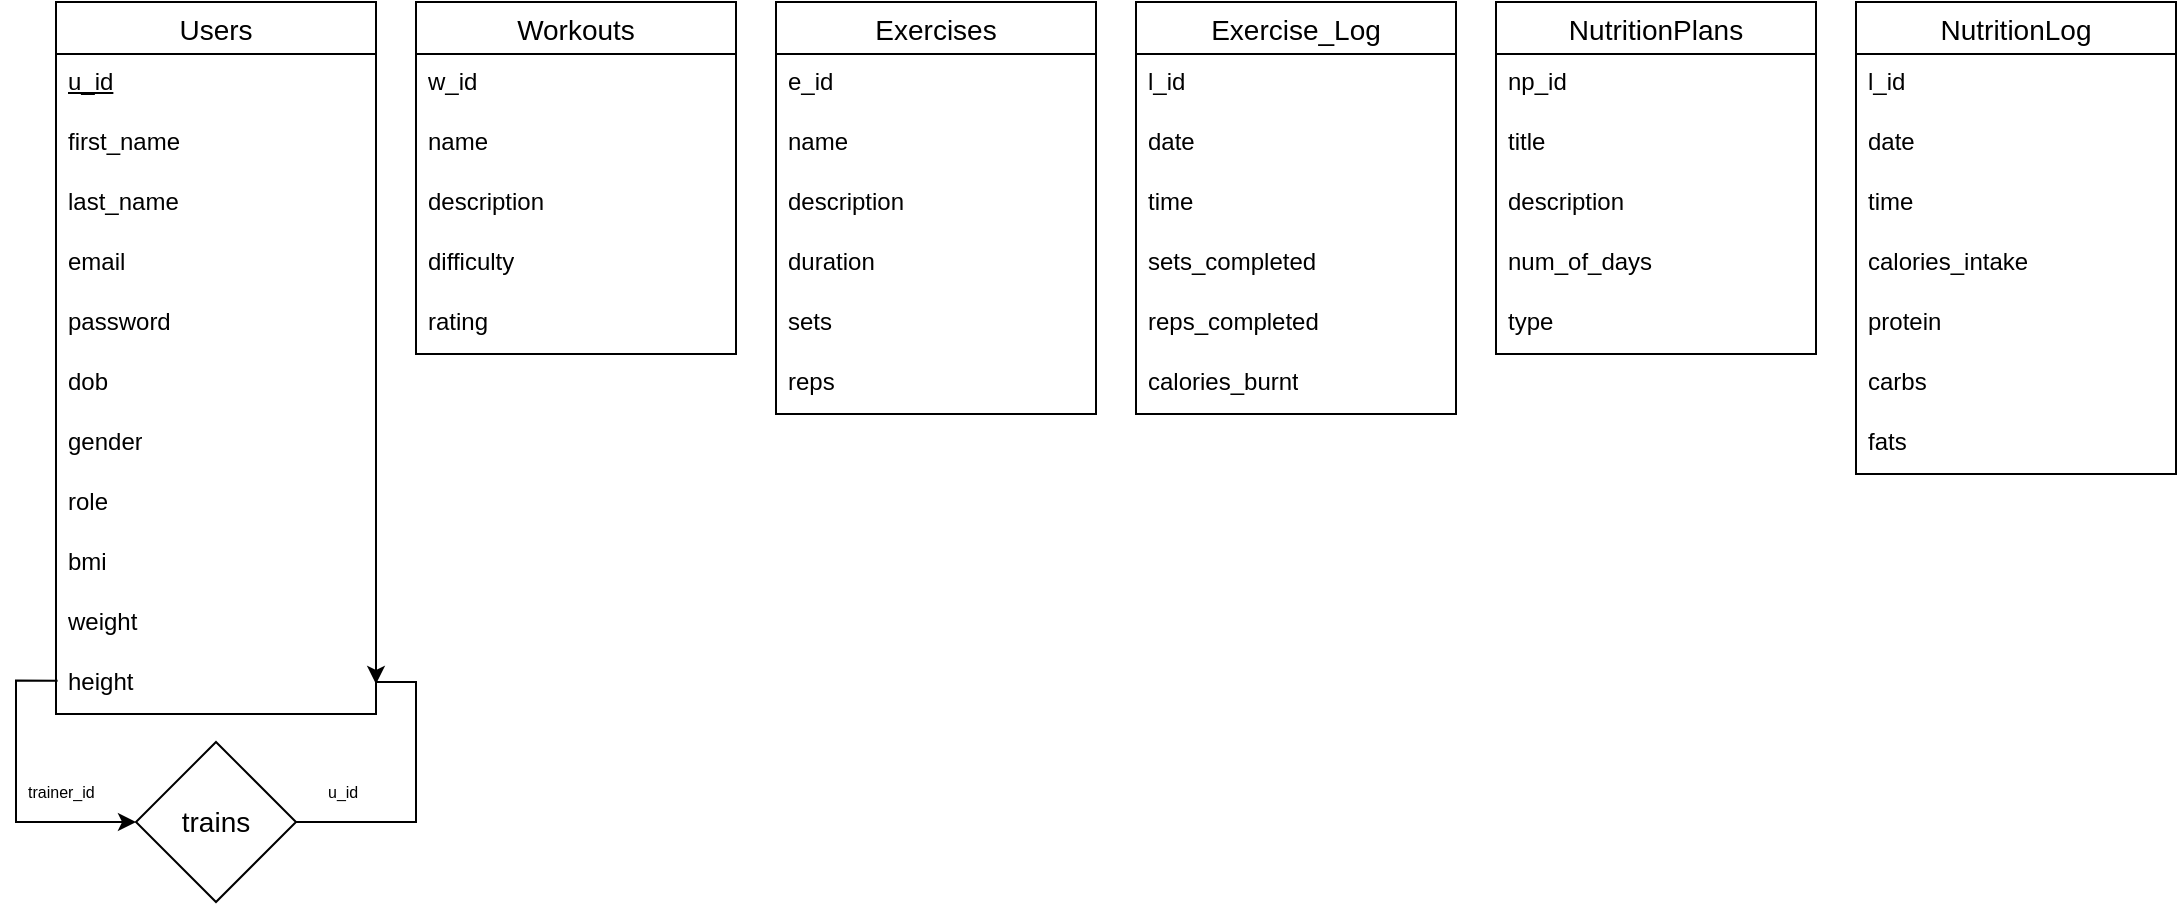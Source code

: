 <mxfile version="23.1.5" type="device">
  <diagram id="R2lEEEUBdFMjLlhIrx00" name="Page-1">
    <mxGraphModel dx="2537" dy="984" grid="1" gridSize="10" guides="1" tooltips="1" connect="1" arrows="1" fold="1" page="1" pageScale="1" pageWidth="850" pageHeight="1100" math="0" shadow="0" extFonts="Permanent Marker^https://fonts.googleapis.com/css?family=Permanent+Marker">
      <root>
        <mxCell id="0" />
        <mxCell id="1" parent="0" />
        <mxCell id="dsEKeWwiXh3vwSFn_Av_-12" value="Workouts" style="swimlane;fontStyle=0;childLayout=stackLayout;horizontal=1;startSize=26;horizontalStack=0;resizeParent=1;resizeParentMax=0;resizeLast=0;collapsible=1;marginBottom=0;align=center;fontSize=14;" vertex="1" parent="1">
          <mxGeometry x="-640" y="10" width="160" height="176" as="geometry" />
        </mxCell>
        <mxCell id="dsEKeWwiXh3vwSFn_Av_-13" value="w_id" style="text;strokeColor=none;fillColor=none;spacingLeft=4;spacingRight=4;overflow=hidden;rotatable=0;points=[[0,0.5],[1,0.5]];portConstraint=eastwest;fontSize=12;whiteSpace=wrap;html=1;" vertex="1" parent="dsEKeWwiXh3vwSFn_Av_-12">
          <mxGeometry y="26" width="160" height="30" as="geometry" />
        </mxCell>
        <mxCell id="dsEKeWwiXh3vwSFn_Av_-14" value="name" style="text;strokeColor=none;fillColor=none;spacingLeft=4;spacingRight=4;overflow=hidden;rotatable=0;points=[[0,0.5],[1,0.5]];portConstraint=eastwest;fontSize=12;whiteSpace=wrap;html=1;" vertex="1" parent="dsEKeWwiXh3vwSFn_Av_-12">
          <mxGeometry y="56" width="160" height="30" as="geometry" />
        </mxCell>
        <mxCell id="dsEKeWwiXh3vwSFn_Av_-15" value="description" style="text;strokeColor=none;fillColor=none;spacingLeft=4;spacingRight=4;overflow=hidden;rotatable=0;points=[[0,0.5],[1,0.5]];portConstraint=eastwest;fontSize=12;whiteSpace=wrap;html=1;" vertex="1" parent="dsEKeWwiXh3vwSFn_Av_-12">
          <mxGeometry y="86" width="160" height="30" as="geometry" />
        </mxCell>
        <mxCell id="dsEKeWwiXh3vwSFn_Av_-17" value="difficulty" style="text;strokeColor=none;fillColor=none;spacingLeft=4;spacingRight=4;overflow=hidden;rotatable=0;points=[[0,0.5],[1,0.5]];portConstraint=eastwest;fontSize=12;whiteSpace=wrap;html=1;" vertex="1" parent="dsEKeWwiXh3vwSFn_Av_-12">
          <mxGeometry y="116" width="160" height="30" as="geometry" />
        </mxCell>
        <mxCell id="dsEKeWwiXh3vwSFn_Av_-18" value="rating" style="text;strokeColor=none;fillColor=none;spacingLeft=4;spacingRight=4;overflow=hidden;rotatable=0;points=[[0,0.5],[1,0.5]];portConstraint=eastwest;fontSize=12;whiteSpace=wrap;html=1;" vertex="1" parent="dsEKeWwiXh3vwSFn_Av_-12">
          <mxGeometry y="146" width="160" height="30" as="geometry" />
        </mxCell>
        <mxCell id="dsEKeWwiXh3vwSFn_Av_-19" value="Exercises" style="swimlane;fontStyle=0;childLayout=stackLayout;horizontal=1;startSize=26;horizontalStack=0;resizeParent=1;resizeParentMax=0;resizeLast=0;collapsible=1;marginBottom=0;align=center;fontSize=14;" vertex="1" parent="1">
          <mxGeometry x="-460" y="10" width="160" height="206" as="geometry" />
        </mxCell>
        <mxCell id="dsEKeWwiXh3vwSFn_Av_-20" value="e_id" style="text;strokeColor=none;fillColor=none;spacingLeft=4;spacingRight=4;overflow=hidden;rotatable=0;points=[[0,0.5],[1,0.5]];portConstraint=eastwest;fontSize=12;whiteSpace=wrap;html=1;" vertex="1" parent="dsEKeWwiXh3vwSFn_Av_-19">
          <mxGeometry y="26" width="160" height="30" as="geometry" />
        </mxCell>
        <mxCell id="dsEKeWwiXh3vwSFn_Av_-22" value="name" style="text;strokeColor=none;fillColor=none;spacingLeft=4;spacingRight=4;overflow=hidden;rotatable=0;points=[[0,0.5],[1,0.5]];portConstraint=eastwest;fontSize=12;whiteSpace=wrap;html=1;" vertex="1" parent="dsEKeWwiXh3vwSFn_Av_-19">
          <mxGeometry y="56" width="160" height="30" as="geometry" />
        </mxCell>
        <mxCell id="dsEKeWwiXh3vwSFn_Av_-23" value="description" style="text;strokeColor=none;fillColor=none;spacingLeft=4;spacingRight=4;overflow=hidden;rotatable=0;points=[[0,0.5],[1,0.5]];portConstraint=eastwest;fontSize=12;whiteSpace=wrap;html=1;" vertex="1" parent="dsEKeWwiXh3vwSFn_Av_-19">
          <mxGeometry y="86" width="160" height="30" as="geometry" />
        </mxCell>
        <mxCell id="dsEKeWwiXh3vwSFn_Av_-24" value="duration" style="text;strokeColor=none;fillColor=none;spacingLeft=4;spacingRight=4;overflow=hidden;rotatable=0;points=[[0,0.5],[1,0.5]];portConstraint=eastwest;fontSize=12;whiteSpace=wrap;html=1;" vertex="1" parent="dsEKeWwiXh3vwSFn_Av_-19">
          <mxGeometry y="116" width="160" height="30" as="geometry" />
        </mxCell>
        <mxCell id="dsEKeWwiXh3vwSFn_Av_-25" value="sets" style="text;strokeColor=none;fillColor=none;spacingLeft=4;spacingRight=4;overflow=hidden;rotatable=0;points=[[0,0.5],[1,0.5]];portConstraint=eastwest;fontSize=12;whiteSpace=wrap;html=1;" vertex="1" parent="dsEKeWwiXh3vwSFn_Av_-19">
          <mxGeometry y="146" width="160" height="30" as="geometry" />
        </mxCell>
        <mxCell id="dsEKeWwiXh3vwSFn_Av_-26" value="reps" style="text;strokeColor=none;fillColor=none;spacingLeft=4;spacingRight=4;overflow=hidden;rotatable=0;points=[[0,0.5],[1,0.5]];portConstraint=eastwest;fontSize=12;whiteSpace=wrap;html=1;" vertex="1" parent="dsEKeWwiXh3vwSFn_Av_-19">
          <mxGeometry y="176" width="160" height="30" as="geometry" />
        </mxCell>
        <mxCell id="dsEKeWwiXh3vwSFn_Av_-27" value="Exercise_Log" style="swimlane;fontStyle=0;childLayout=stackLayout;horizontal=1;startSize=26;horizontalStack=0;resizeParent=1;resizeParentMax=0;resizeLast=0;collapsible=1;marginBottom=0;align=center;fontSize=14;" vertex="1" parent="1">
          <mxGeometry x="-280" y="10" width="160" height="206" as="geometry" />
        </mxCell>
        <mxCell id="dsEKeWwiXh3vwSFn_Av_-28" value="l_id" style="text;strokeColor=none;fillColor=none;spacingLeft=4;spacingRight=4;overflow=hidden;rotatable=0;points=[[0,0.5],[1,0.5]];portConstraint=eastwest;fontSize=12;whiteSpace=wrap;html=1;" vertex="1" parent="dsEKeWwiXh3vwSFn_Av_-27">
          <mxGeometry y="26" width="160" height="30" as="geometry" />
        </mxCell>
        <mxCell id="dsEKeWwiXh3vwSFn_Av_-31" value="date" style="text;strokeColor=none;fillColor=none;spacingLeft=4;spacingRight=4;overflow=hidden;rotatable=0;points=[[0,0.5],[1,0.5]];portConstraint=eastwest;fontSize=12;whiteSpace=wrap;html=1;" vertex="1" parent="dsEKeWwiXh3vwSFn_Av_-27">
          <mxGeometry y="56" width="160" height="30" as="geometry" />
        </mxCell>
        <mxCell id="dsEKeWwiXh3vwSFn_Av_-32" value="time" style="text;strokeColor=none;fillColor=none;spacingLeft=4;spacingRight=4;overflow=hidden;rotatable=0;points=[[0,0.5],[1,0.5]];portConstraint=eastwest;fontSize=12;whiteSpace=wrap;html=1;" vertex="1" parent="dsEKeWwiXh3vwSFn_Av_-27">
          <mxGeometry y="86" width="160" height="30" as="geometry" />
        </mxCell>
        <mxCell id="dsEKeWwiXh3vwSFn_Av_-33" value="sets_completed" style="text;strokeColor=none;fillColor=none;spacingLeft=4;spacingRight=4;overflow=hidden;rotatable=0;points=[[0,0.5],[1,0.5]];portConstraint=eastwest;fontSize=12;whiteSpace=wrap;html=1;" vertex="1" parent="dsEKeWwiXh3vwSFn_Av_-27">
          <mxGeometry y="116" width="160" height="30" as="geometry" />
        </mxCell>
        <mxCell id="dsEKeWwiXh3vwSFn_Av_-34" value="reps_completed" style="text;strokeColor=none;fillColor=none;spacingLeft=4;spacingRight=4;overflow=hidden;rotatable=0;points=[[0,0.5],[1,0.5]];portConstraint=eastwest;fontSize=12;whiteSpace=wrap;html=1;" vertex="1" parent="dsEKeWwiXh3vwSFn_Av_-27">
          <mxGeometry y="146" width="160" height="30" as="geometry" />
        </mxCell>
        <mxCell id="dsEKeWwiXh3vwSFn_Av_-35" value="calories_burnt" style="text;strokeColor=none;fillColor=none;spacingLeft=4;spacingRight=4;overflow=hidden;rotatable=0;points=[[0,0.5],[1,0.5]];portConstraint=eastwest;fontSize=12;whiteSpace=wrap;html=1;" vertex="1" parent="dsEKeWwiXh3vwSFn_Av_-27">
          <mxGeometry y="176" width="160" height="30" as="geometry" />
        </mxCell>
        <mxCell id="dsEKeWwiXh3vwSFn_Av_-36" value="NutritionPlans" style="swimlane;fontStyle=0;childLayout=stackLayout;horizontal=1;startSize=26;horizontalStack=0;resizeParent=1;resizeParentMax=0;resizeLast=0;collapsible=1;marginBottom=0;align=center;fontSize=14;" vertex="1" parent="1">
          <mxGeometry x="-100" y="10" width="160" height="176" as="geometry" />
        </mxCell>
        <mxCell id="dsEKeWwiXh3vwSFn_Av_-37" value="np_id" style="text;strokeColor=none;fillColor=none;spacingLeft=4;spacingRight=4;overflow=hidden;rotatable=0;points=[[0,0.5],[1,0.5]];portConstraint=eastwest;fontSize=12;whiteSpace=wrap;html=1;" vertex="1" parent="dsEKeWwiXh3vwSFn_Av_-36">
          <mxGeometry y="26" width="160" height="30" as="geometry" />
        </mxCell>
        <mxCell id="dsEKeWwiXh3vwSFn_Av_-38" value="title" style="text;strokeColor=none;fillColor=none;spacingLeft=4;spacingRight=4;overflow=hidden;rotatable=0;points=[[0,0.5],[1,0.5]];portConstraint=eastwest;fontSize=12;whiteSpace=wrap;html=1;" vertex="1" parent="dsEKeWwiXh3vwSFn_Av_-36">
          <mxGeometry y="56" width="160" height="30" as="geometry" />
        </mxCell>
        <mxCell id="dsEKeWwiXh3vwSFn_Av_-39" value="description" style="text;strokeColor=none;fillColor=none;spacingLeft=4;spacingRight=4;overflow=hidden;rotatable=0;points=[[0,0.5],[1,0.5]];portConstraint=eastwest;fontSize=12;whiteSpace=wrap;html=1;" vertex="1" parent="dsEKeWwiXh3vwSFn_Av_-36">
          <mxGeometry y="86" width="160" height="30" as="geometry" />
        </mxCell>
        <mxCell id="dsEKeWwiXh3vwSFn_Av_-40" value="num_of_days" style="text;strokeColor=none;fillColor=none;spacingLeft=4;spacingRight=4;overflow=hidden;rotatable=0;points=[[0,0.5],[1,0.5]];portConstraint=eastwest;fontSize=12;whiteSpace=wrap;html=1;" vertex="1" parent="dsEKeWwiXh3vwSFn_Av_-36">
          <mxGeometry y="116" width="160" height="30" as="geometry" />
        </mxCell>
        <mxCell id="dsEKeWwiXh3vwSFn_Av_-41" value="type" style="text;strokeColor=none;fillColor=none;spacingLeft=4;spacingRight=4;overflow=hidden;rotatable=0;points=[[0,0.5],[1,0.5]];portConstraint=eastwest;fontSize=12;whiteSpace=wrap;html=1;" vertex="1" parent="dsEKeWwiXh3vwSFn_Av_-36">
          <mxGeometry y="146" width="160" height="30" as="geometry" />
        </mxCell>
        <mxCell id="dsEKeWwiXh3vwSFn_Av_-42" value="NutritionLog" style="swimlane;fontStyle=0;childLayout=stackLayout;horizontal=1;startSize=26;horizontalStack=0;resizeParent=1;resizeParentMax=0;resizeLast=0;collapsible=1;marginBottom=0;align=center;fontSize=14;" vertex="1" parent="1">
          <mxGeometry x="80" y="10" width="160" height="236" as="geometry" />
        </mxCell>
        <mxCell id="dsEKeWwiXh3vwSFn_Av_-43" value="l_id&lt;div&gt;&lt;br/&gt;&lt;/div&gt;" style="text;strokeColor=none;fillColor=none;spacingLeft=4;spacingRight=4;overflow=hidden;rotatable=0;points=[[0,0.5],[1,0.5]];portConstraint=eastwest;fontSize=12;whiteSpace=wrap;html=1;" vertex="1" parent="dsEKeWwiXh3vwSFn_Av_-42">
          <mxGeometry y="26" width="160" height="30" as="geometry" />
        </mxCell>
        <mxCell id="dsEKeWwiXh3vwSFn_Av_-44" value="date" style="text;strokeColor=none;fillColor=none;spacingLeft=4;spacingRight=4;overflow=hidden;rotatable=0;points=[[0,0.5],[1,0.5]];portConstraint=eastwest;fontSize=12;whiteSpace=wrap;html=1;" vertex="1" parent="dsEKeWwiXh3vwSFn_Av_-42">
          <mxGeometry y="56" width="160" height="30" as="geometry" />
        </mxCell>
        <mxCell id="dsEKeWwiXh3vwSFn_Av_-46" value="time" style="text;strokeColor=none;fillColor=none;spacingLeft=4;spacingRight=4;overflow=hidden;rotatable=0;points=[[0,0.5],[1,0.5]];portConstraint=eastwest;fontSize=12;whiteSpace=wrap;html=1;" vertex="1" parent="dsEKeWwiXh3vwSFn_Av_-42">
          <mxGeometry y="86" width="160" height="30" as="geometry" />
        </mxCell>
        <mxCell id="dsEKeWwiXh3vwSFn_Av_-47" value="calories_intake" style="text;strokeColor=none;fillColor=none;spacingLeft=4;spacingRight=4;overflow=hidden;rotatable=0;points=[[0,0.5],[1,0.5]];portConstraint=eastwest;fontSize=12;whiteSpace=wrap;html=1;" vertex="1" parent="dsEKeWwiXh3vwSFn_Av_-42">
          <mxGeometry y="116" width="160" height="30" as="geometry" />
        </mxCell>
        <mxCell id="dsEKeWwiXh3vwSFn_Av_-48" value="protein" style="text;strokeColor=none;fillColor=none;spacingLeft=4;spacingRight=4;overflow=hidden;rotatable=0;points=[[0,0.5],[1,0.5]];portConstraint=eastwest;fontSize=12;whiteSpace=wrap;html=1;" vertex="1" parent="dsEKeWwiXh3vwSFn_Av_-42">
          <mxGeometry y="146" width="160" height="30" as="geometry" />
        </mxCell>
        <mxCell id="dsEKeWwiXh3vwSFn_Av_-49" value="carbs" style="text;strokeColor=none;fillColor=none;spacingLeft=4;spacingRight=4;overflow=hidden;rotatable=0;points=[[0,0.5],[1,0.5]];portConstraint=eastwest;fontSize=12;whiteSpace=wrap;html=1;" vertex="1" parent="dsEKeWwiXh3vwSFn_Av_-42">
          <mxGeometry y="176" width="160" height="30" as="geometry" />
        </mxCell>
        <mxCell id="dsEKeWwiXh3vwSFn_Av_-50" value="fats" style="text;strokeColor=none;fillColor=none;spacingLeft=4;spacingRight=4;overflow=hidden;rotatable=0;points=[[0,0.5],[1,0.5]];portConstraint=eastwest;fontSize=12;whiteSpace=wrap;html=1;" vertex="1" parent="dsEKeWwiXh3vwSFn_Av_-42">
          <mxGeometry y="206" width="160" height="30" as="geometry" />
        </mxCell>
        <mxCell id="dsEKeWwiXh3vwSFn_Av_-66" value="" style="group" vertex="1" connectable="0" parent="1">
          <mxGeometry x="-840" y="10" width="200" height="450" as="geometry" />
        </mxCell>
        <mxCell id="WO7m2SJGeX4X1nZ1OJgk-1" value="Users" style="swimlane;fontStyle=0;childLayout=stackLayout;horizontal=1;startSize=26;horizontalStack=0;resizeParent=1;resizeParentMax=0;resizeLast=0;collapsible=1;marginBottom=0;align=center;fontSize=14;" parent="dsEKeWwiXh3vwSFn_Av_-66" vertex="1">
          <mxGeometry x="20" width="160" height="356" as="geometry">
            <mxRectangle x="-830" y="156" width="70" height="30" as="alternateBounds" />
          </mxGeometry>
        </mxCell>
        <mxCell id="WO7m2SJGeX4X1nZ1OJgk-2" value="&lt;u&gt;u_id&lt;/u&gt;" style="text;strokeColor=none;fillColor=none;spacingLeft=4;spacingRight=4;overflow=hidden;rotatable=0;points=[[0,0.5],[1,0.5]];portConstraint=eastwest;fontSize=12;whiteSpace=wrap;html=1;" parent="WO7m2SJGeX4X1nZ1OJgk-1" vertex="1">
          <mxGeometry y="26" width="160" height="30" as="geometry" />
        </mxCell>
        <mxCell id="WO7m2SJGeX4X1nZ1OJgk-3" value="first_name" style="text;strokeColor=none;fillColor=none;spacingLeft=4;spacingRight=4;overflow=hidden;rotatable=0;points=[[0,0.5],[1,0.5]];portConstraint=eastwest;fontSize=12;whiteSpace=wrap;html=1;" parent="WO7m2SJGeX4X1nZ1OJgk-1" vertex="1">
          <mxGeometry y="56" width="160" height="30" as="geometry" />
        </mxCell>
        <mxCell id="WO7m2SJGeX4X1nZ1OJgk-4" value="last_name" style="text;strokeColor=none;fillColor=none;spacingLeft=4;spacingRight=4;overflow=hidden;rotatable=0;points=[[0,0.5],[1,0.5]];portConstraint=eastwest;fontSize=12;whiteSpace=wrap;html=1;" parent="WO7m2SJGeX4X1nZ1OJgk-1" vertex="1">
          <mxGeometry y="86" width="160" height="30" as="geometry" />
        </mxCell>
        <mxCell id="dsEKeWwiXh3vwSFn_Av_-4" value="email" style="text;strokeColor=none;fillColor=none;spacingLeft=4;spacingRight=4;overflow=hidden;rotatable=0;points=[[0,0.5],[1,0.5]];portConstraint=eastwest;fontSize=12;whiteSpace=wrap;html=1;" vertex="1" parent="WO7m2SJGeX4X1nZ1OJgk-1">
          <mxGeometry y="116" width="160" height="30" as="geometry" />
        </mxCell>
        <mxCell id="dsEKeWwiXh3vwSFn_Av_-5" value="password" style="text;strokeColor=none;fillColor=none;spacingLeft=4;spacingRight=4;overflow=hidden;rotatable=0;points=[[0,0.5],[1,0.5]];portConstraint=eastwest;fontSize=12;whiteSpace=wrap;html=1;" vertex="1" parent="WO7m2SJGeX4X1nZ1OJgk-1">
          <mxGeometry y="146" width="160" height="30" as="geometry" />
        </mxCell>
        <mxCell id="dsEKeWwiXh3vwSFn_Av_-3" value="dob" style="text;strokeColor=none;fillColor=none;spacingLeft=4;spacingRight=4;overflow=hidden;rotatable=0;points=[[0,0.5],[1,0.5]];portConstraint=eastwest;fontSize=12;whiteSpace=wrap;html=1;" vertex="1" parent="WO7m2SJGeX4X1nZ1OJgk-1">
          <mxGeometry y="176" width="160" height="30" as="geometry" />
        </mxCell>
        <mxCell id="dsEKeWwiXh3vwSFn_Av_-7" value="gender" style="text;strokeColor=none;fillColor=none;spacingLeft=4;spacingRight=4;overflow=hidden;rotatable=0;points=[[0,0.5],[1,0.5]];portConstraint=eastwest;fontSize=12;whiteSpace=wrap;html=1;" vertex="1" parent="WO7m2SJGeX4X1nZ1OJgk-1">
          <mxGeometry y="206" width="160" height="30" as="geometry" />
        </mxCell>
        <mxCell id="dsEKeWwiXh3vwSFn_Av_-8" value="role" style="text;strokeColor=none;fillColor=none;spacingLeft=4;spacingRight=4;overflow=hidden;rotatable=0;points=[[0,0.5],[1,0.5]];portConstraint=eastwest;fontSize=12;whiteSpace=wrap;html=1;" vertex="1" parent="WO7m2SJGeX4X1nZ1OJgk-1">
          <mxGeometry y="236" width="160" height="30" as="geometry" />
        </mxCell>
        <mxCell id="dsEKeWwiXh3vwSFn_Av_-9" value="bmi" style="text;strokeColor=none;fillColor=none;spacingLeft=4;spacingRight=4;overflow=hidden;rotatable=0;points=[[0,0.5],[1,0.5]];portConstraint=eastwest;fontSize=12;whiteSpace=wrap;html=1;" vertex="1" parent="WO7m2SJGeX4X1nZ1OJgk-1">
          <mxGeometry y="266" width="160" height="30" as="geometry" />
        </mxCell>
        <mxCell id="dsEKeWwiXh3vwSFn_Av_-10" value="weight" style="text;strokeColor=none;fillColor=none;spacingLeft=4;spacingRight=4;overflow=hidden;rotatable=0;points=[[0,0.5],[1,0.5]];portConstraint=eastwest;fontSize=12;whiteSpace=wrap;html=1;" vertex="1" parent="WO7m2SJGeX4X1nZ1OJgk-1">
          <mxGeometry y="296" width="160" height="30" as="geometry" />
        </mxCell>
        <mxCell id="dsEKeWwiXh3vwSFn_Av_-11" value="height" style="text;strokeColor=none;fillColor=none;spacingLeft=4;spacingRight=4;overflow=hidden;rotatable=0;points=[[0,0.5],[1,0.5]];portConstraint=eastwest;fontSize=12;whiteSpace=wrap;html=1;" vertex="1" parent="WO7m2SJGeX4X1nZ1OJgk-1">
          <mxGeometry y="326" width="160" height="30" as="geometry" />
        </mxCell>
        <mxCell id="dsEKeWwiXh3vwSFn_Av_-62" value="" style="edgeStyle=orthogonalEdgeStyle;rounded=0;orthogonalLoop=1;jettySize=auto;html=1;entryX=1;entryY=0.5;entryDx=0;entryDy=0;" edge="1" parent="dsEKeWwiXh3vwSFn_Av_-66" source="dsEKeWwiXh3vwSFn_Av_-57" target="dsEKeWwiXh3vwSFn_Av_-11">
          <mxGeometry relative="1" as="geometry">
            <mxPoint x="155" y="270" as="targetPoint" />
            <Array as="points">
              <mxPoint x="200" y="410" />
              <mxPoint x="200" y="340" />
              <mxPoint x="180" y="340" />
            </Array>
          </mxGeometry>
        </mxCell>
        <mxCell id="dsEKeWwiXh3vwSFn_Av_-57" value="trains" style="rhombus;whiteSpace=wrap;html=1;fontSize=14;fontStyle=0;startSize=26;" vertex="1" parent="dsEKeWwiXh3vwSFn_Av_-66">
          <mxGeometry x="60" y="370" width="80" height="80" as="geometry" />
        </mxCell>
        <mxCell id="dsEKeWwiXh3vwSFn_Av_-58" value="" style="edgeStyle=orthogonalEdgeStyle;rounded=0;orthogonalLoop=1;jettySize=auto;html=1;entryX=0;entryY=0.5;entryDx=0;entryDy=0;exitX=0.005;exitY=0.444;exitDx=0;exitDy=0;exitPerimeter=0;" edge="1" parent="dsEKeWwiXh3vwSFn_Av_-66" source="dsEKeWwiXh3vwSFn_Av_-11" target="dsEKeWwiXh3vwSFn_Av_-57">
          <mxGeometry relative="1" as="geometry">
            <Array as="points">
              <mxPoint y="339" />
              <mxPoint y="410" />
            </Array>
          </mxGeometry>
        </mxCell>
        <mxCell id="dsEKeWwiXh3vwSFn_Av_-63" value="&lt;font style=&quot;font-size: 8px;&quot;&gt;trainer_id&lt;/font&gt;" style="text;strokeColor=none;fillColor=none;spacingLeft=4;spacingRight=4;overflow=hidden;rotatable=0;points=[[0,0.5],[1,0.5]];portConstraint=eastwest;fontSize=12;whiteSpace=wrap;html=1;" vertex="1" parent="dsEKeWwiXh3vwSFn_Av_-66">
          <mxGeometry y="380" width="50" height="30" as="geometry" />
        </mxCell>
        <mxCell id="dsEKeWwiXh3vwSFn_Av_-64" value="&lt;font style=&quot;font-size: 8px;&quot;&gt;u_id&lt;/font&gt;" style="text;strokeColor=none;fillColor=none;spacingLeft=4;spacingRight=4;overflow=hidden;rotatable=0;points=[[0,0.5],[1,0.5]];portConstraint=eastwest;fontSize=12;whiteSpace=wrap;html=1;" vertex="1" parent="dsEKeWwiXh3vwSFn_Av_-66">
          <mxGeometry x="150" y="380" width="30" height="30" as="geometry" />
        </mxCell>
      </root>
    </mxGraphModel>
  </diagram>
</mxfile>
